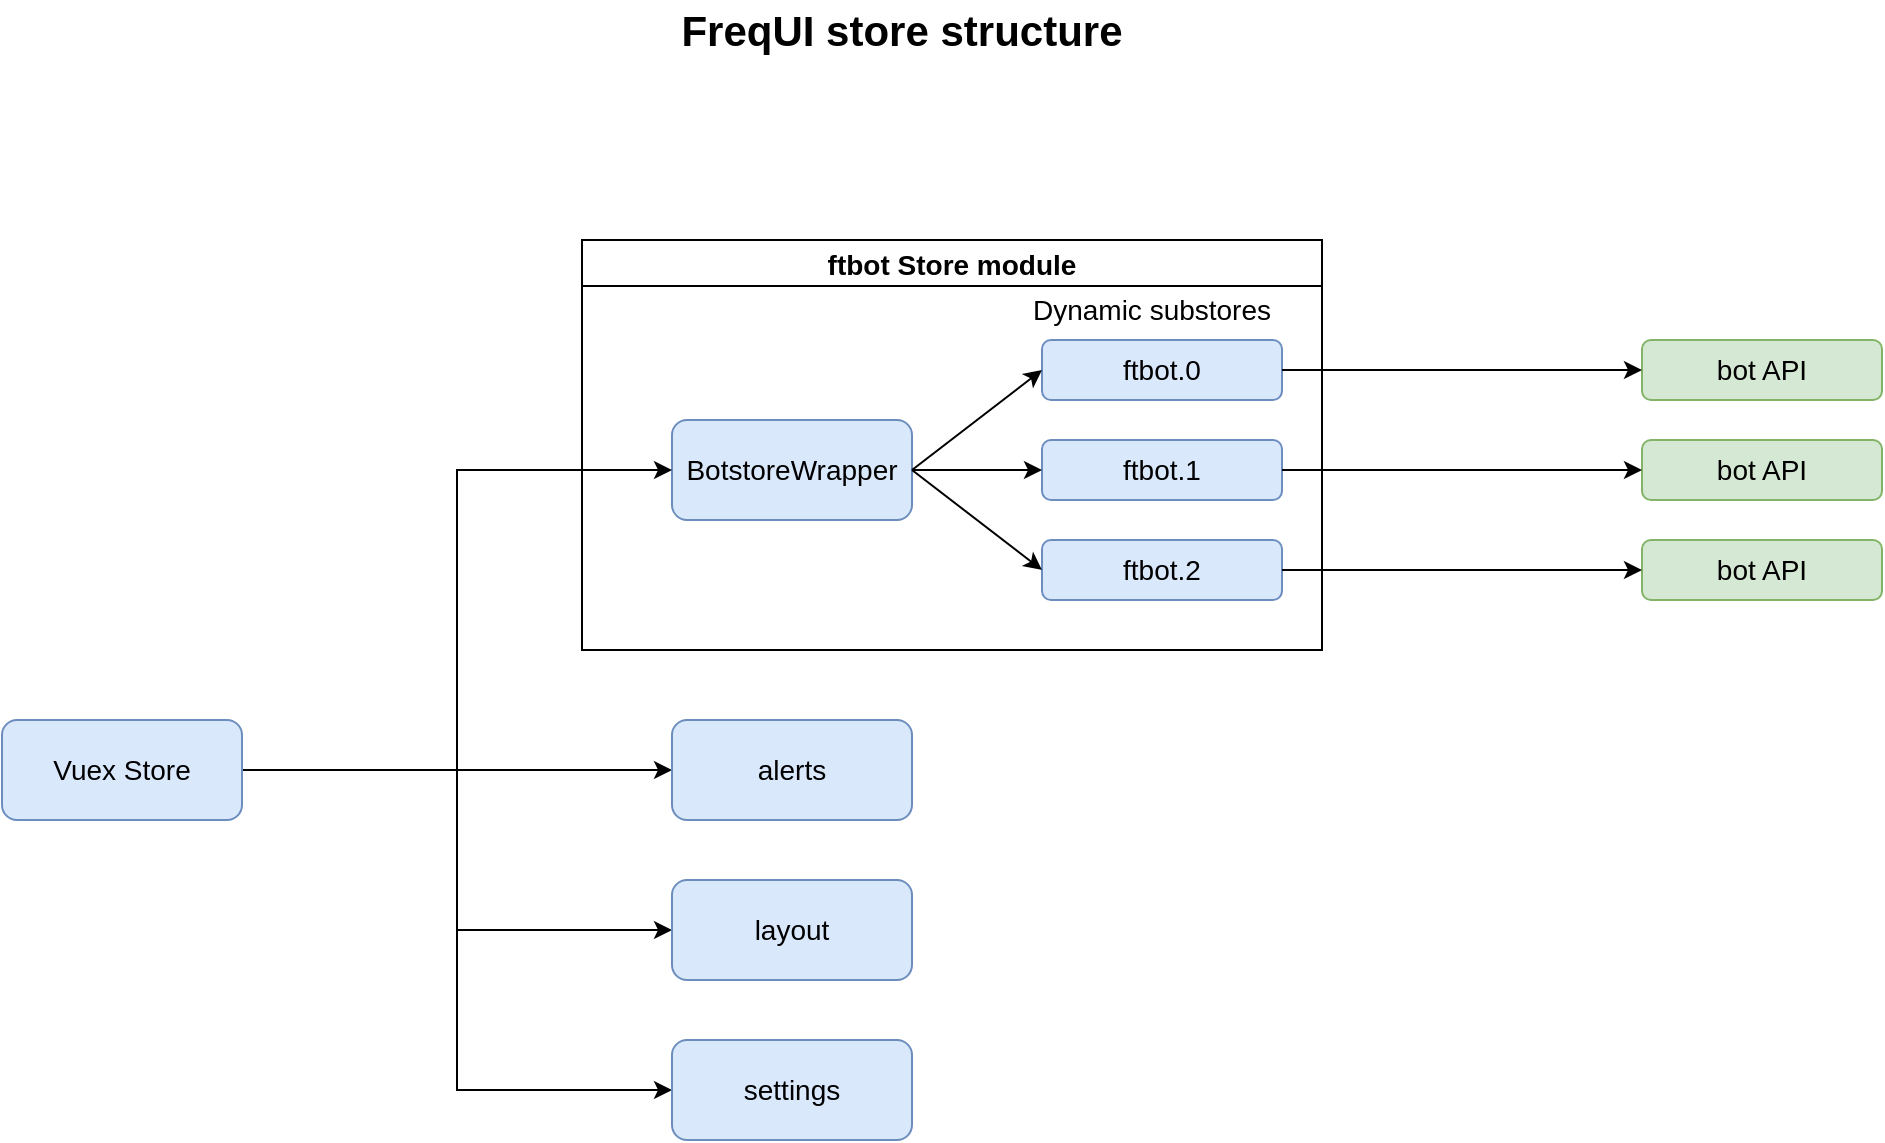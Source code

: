<mxfile version="15.4.0" type="device"><diagram id="PU3ujShgYgIv5Bod4qh9" name="Page-1"><mxGraphModel dx="1422" dy="823" grid="1" gridSize="10" guides="1" tooltips="1" connect="1" arrows="1" fold="1" page="1" pageScale="1" pageWidth="1100" pageHeight="850" math="0" shadow="0"><root><mxCell id="0"/><mxCell id="1" parent="0"/><mxCell id="_gX9Na4C_bF1ma2b9HCS-1" value="FreqUI store structure" style="text;html=1;strokeColor=none;fillColor=none;align=center;verticalAlign=middle;whiteSpace=wrap;rounded=0;fontSize=21;fontStyle=1" vertex="1" parent="1"><mxGeometry x="240" y="60" width="660" height="30" as="geometry"/></mxCell><mxCell id="_gX9Na4C_bF1ma2b9HCS-9" value="ftbot Store module" style="swimlane;fontSize=14;" vertex="1" parent="1"><mxGeometry x="410" y="180" width="370" height="205" as="geometry"/></mxCell><mxCell id="_gX9Na4C_bF1ma2b9HCS-8" value="BotstoreWrapper" style="rounded=1;whiteSpace=wrap;html=1;fontSize=14;fillColor=#dae8fc;strokeColor=#6c8ebf;" vertex="1" parent="_gX9Na4C_bF1ma2b9HCS-9"><mxGeometry x="45" y="90" width="120" height="50" as="geometry"/></mxCell><mxCell id="_gX9Na4C_bF1ma2b9HCS-2" value="ftbot.0" style="rounded=1;whiteSpace=wrap;html=1;fontSize=14;fillColor=#dae8fc;strokeColor=#6c8ebf;" vertex="1" parent="_gX9Na4C_bF1ma2b9HCS-9"><mxGeometry x="230" y="50" width="120" height="30" as="geometry"/></mxCell><mxCell id="_gX9Na4C_bF1ma2b9HCS-6" value="ftbot.1" style="rounded=1;whiteSpace=wrap;html=1;fontSize=14;fillColor=#dae8fc;strokeColor=#6c8ebf;" vertex="1" parent="_gX9Na4C_bF1ma2b9HCS-9"><mxGeometry x="230" y="100" width="120" height="30" as="geometry"/></mxCell><mxCell id="_gX9Na4C_bF1ma2b9HCS-5" value="ftbot.2" style="rounded=1;whiteSpace=wrap;html=1;fontSize=14;fillColor=#dae8fc;strokeColor=#6c8ebf;" vertex="1" parent="_gX9Na4C_bF1ma2b9HCS-9"><mxGeometry x="230" y="150" width="120" height="30" as="geometry"/></mxCell><mxCell id="_gX9Na4C_bF1ma2b9HCS-10" style="rounded=0;orthogonalLoop=1;jettySize=auto;html=1;exitX=1;exitY=0.5;exitDx=0;exitDy=0;entryX=0;entryY=0.5;entryDx=0;entryDy=0;fontSize=14;" edge="1" parent="_gX9Na4C_bF1ma2b9HCS-9" source="_gX9Na4C_bF1ma2b9HCS-8" target="_gX9Na4C_bF1ma2b9HCS-2"><mxGeometry relative="1" as="geometry"/></mxCell><mxCell id="_gX9Na4C_bF1ma2b9HCS-11" style="edgeStyle=none;rounded=0;orthogonalLoop=1;jettySize=auto;html=1;exitX=1;exitY=0.5;exitDx=0;exitDy=0;fontSize=14;" edge="1" parent="_gX9Na4C_bF1ma2b9HCS-9" source="_gX9Na4C_bF1ma2b9HCS-8" target="_gX9Na4C_bF1ma2b9HCS-6"><mxGeometry relative="1" as="geometry"/></mxCell><mxCell id="_gX9Na4C_bF1ma2b9HCS-12" style="edgeStyle=none;rounded=0;orthogonalLoop=1;jettySize=auto;html=1;exitX=1;exitY=0.5;exitDx=0;exitDy=0;entryX=0;entryY=0.5;entryDx=0;entryDy=0;fontSize=14;" edge="1" parent="_gX9Na4C_bF1ma2b9HCS-9" source="_gX9Na4C_bF1ma2b9HCS-8" target="_gX9Na4C_bF1ma2b9HCS-5"><mxGeometry relative="1" as="geometry"/></mxCell><mxCell id="_gX9Na4C_bF1ma2b9HCS-19" value="Dynamic substores" style="text;html=1;strokeColor=none;fillColor=none;align=center;verticalAlign=middle;whiteSpace=wrap;rounded=0;fontSize=14;" vertex="1" parent="_gX9Na4C_bF1ma2b9HCS-9"><mxGeometry x="200" y="20" width="170" height="30" as="geometry"/></mxCell><mxCell id="_gX9Na4C_bF1ma2b9HCS-15" style="edgeStyle=orthogonalEdgeStyle;rounded=0;orthogonalLoop=1;jettySize=auto;html=1;exitX=1;exitY=0.5;exitDx=0;exitDy=0;fontSize=14;entryX=0;entryY=0.5;entryDx=0;entryDy=0;" edge="1" parent="1" source="_gX9Na4C_bF1ma2b9HCS-13" target="_gX9Na4C_bF1ma2b9HCS-8"><mxGeometry relative="1" as="geometry"/></mxCell><mxCell id="_gX9Na4C_bF1ma2b9HCS-21" style="edgeStyle=orthogonalEdgeStyle;rounded=0;orthogonalLoop=1;jettySize=auto;html=1;exitX=1;exitY=0.5;exitDx=0;exitDy=0;entryX=0;entryY=0.5;entryDx=0;entryDy=0;fontSize=14;" edge="1" parent="1" source="_gX9Na4C_bF1ma2b9HCS-13" target="_gX9Na4C_bF1ma2b9HCS-16"><mxGeometry relative="1" as="geometry"/></mxCell><mxCell id="_gX9Na4C_bF1ma2b9HCS-22" style="edgeStyle=orthogonalEdgeStyle;rounded=0;orthogonalLoop=1;jettySize=auto;html=1;exitX=1;exitY=0.5;exitDx=0;exitDy=0;entryX=0;entryY=0.5;entryDx=0;entryDy=0;fontSize=14;" edge="1" parent="1" source="_gX9Na4C_bF1ma2b9HCS-13" target="_gX9Na4C_bF1ma2b9HCS-18"><mxGeometry relative="1" as="geometry"/></mxCell><mxCell id="_gX9Na4C_bF1ma2b9HCS-23" style="edgeStyle=orthogonalEdgeStyle;rounded=0;orthogonalLoop=1;jettySize=auto;html=1;exitX=1;exitY=0.5;exitDx=0;exitDy=0;entryX=0;entryY=0.5;entryDx=0;entryDy=0;fontSize=14;" edge="1" parent="1" source="_gX9Na4C_bF1ma2b9HCS-13" target="_gX9Na4C_bF1ma2b9HCS-20"><mxGeometry relative="1" as="geometry"/></mxCell><mxCell id="_gX9Na4C_bF1ma2b9HCS-13" value="Vuex Store" style="rounded=1;whiteSpace=wrap;html=1;fontSize=14;fillColor=#dae8fc;strokeColor=#6c8ebf;" vertex="1" parent="1"><mxGeometry x="120" y="420" width="120" height="50" as="geometry"/></mxCell><mxCell id="_gX9Na4C_bF1ma2b9HCS-16" value="alerts" style="rounded=1;whiteSpace=wrap;html=1;fontSize=14;fillColor=#dae8fc;strokeColor=#6c8ebf;" vertex="1" parent="1"><mxGeometry x="455" y="420" width="120" height="50" as="geometry"/></mxCell><mxCell id="_gX9Na4C_bF1ma2b9HCS-18" value="layout" style="rounded=1;whiteSpace=wrap;html=1;fontSize=14;fillColor=#dae8fc;strokeColor=#6c8ebf;" vertex="1" parent="1"><mxGeometry x="455" y="500" width="120" height="50" as="geometry"/></mxCell><mxCell id="_gX9Na4C_bF1ma2b9HCS-20" value="settings" style="rounded=1;whiteSpace=wrap;html=1;fontSize=14;fillColor=#dae8fc;strokeColor=#6c8ebf;" vertex="1" parent="1"><mxGeometry x="455" y="580" width="120" height="50" as="geometry"/></mxCell><mxCell id="_gX9Na4C_bF1ma2b9HCS-25" value="bot API" style="rounded=1;whiteSpace=wrap;html=1;fontSize=14;fillColor=#d5e8d4;strokeColor=#82b366;" vertex="1" parent="1"><mxGeometry x="940" y="230" width="120" height="30" as="geometry"/></mxCell><mxCell id="_gX9Na4C_bF1ma2b9HCS-26" value="bot API" style="rounded=1;whiteSpace=wrap;html=1;fontSize=14;fillColor=#d5e8d4;strokeColor=#82b366;" vertex="1" parent="1"><mxGeometry x="940" y="280" width="120" height="30" as="geometry"/></mxCell><mxCell id="_gX9Na4C_bF1ma2b9HCS-27" value="bot API" style="rounded=1;whiteSpace=wrap;html=1;fontSize=14;fillColor=#d5e8d4;strokeColor=#82b366;" vertex="1" parent="1"><mxGeometry x="940" y="330" width="120" height="30" as="geometry"/></mxCell><mxCell id="_gX9Na4C_bF1ma2b9HCS-28" style="edgeStyle=orthogonalEdgeStyle;rounded=1;orthogonalLoop=1;jettySize=auto;html=1;exitX=1;exitY=0.5;exitDx=0;exitDy=0;fontSize=14;" edge="1" parent="1" source="_gX9Na4C_bF1ma2b9HCS-5" target="_gX9Na4C_bF1ma2b9HCS-27"><mxGeometry relative="1" as="geometry"/></mxCell><mxCell id="_gX9Na4C_bF1ma2b9HCS-29" style="edgeStyle=orthogonalEdgeStyle;rounded=1;orthogonalLoop=1;jettySize=auto;html=1;exitX=1;exitY=0.5;exitDx=0;exitDy=0;fontSize=14;" edge="1" parent="1" source="_gX9Na4C_bF1ma2b9HCS-6" target="_gX9Na4C_bF1ma2b9HCS-26"><mxGeometry relative="1" as="geometry"/></mxCell><mxCell id="_gX9Na4C_bF1ma2b9HCS-30" style="edgeStyle=orthogonalEdgeStyle;rounded=1;orthogonalLoop=1;jettySize=auto;html=1;exitX=1;exitY=0.5;exitDx=0;exitDy=0;fontSize=14;" edge="1" parent="1" source="_gX9Na4C_bF1ma2b9HCS-2" target="_gX9Na4C_bF1ma2b9HCS-25"><mxGeometry relative="1" as="geometry"/></mxCell></root></mxGraphModel></diagram></mxfile>